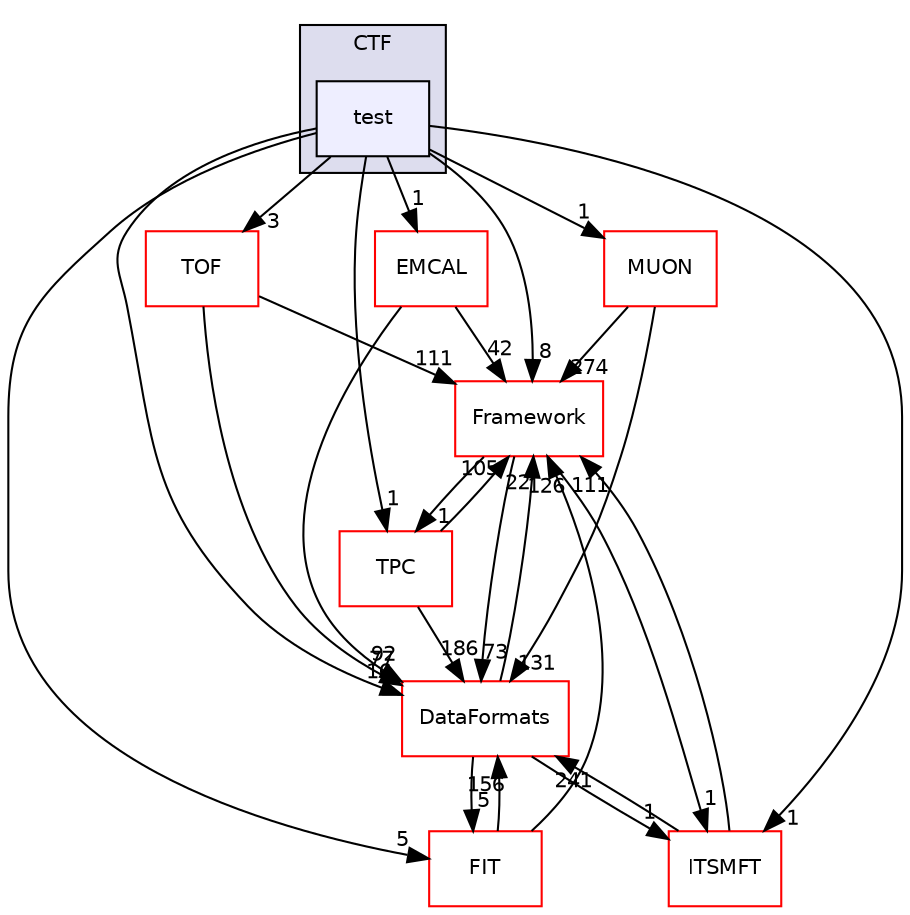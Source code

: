 digraph "/home/travis/build/AliceO2Group/AliceO2/Detectors/CTF/test" {
  bgcolor=transparent;
  compound=true
  node [ fontsize="10", fontname="Helvetica"];
  edge [ labelfontsize="10", labelfontname="Helvetica"];
  subgraph clusterdir_22c28337d94ed0b7d4c6655ee55d3b27 {
    graph [ bgcolor="#ddddee", pencolor="black", label="CTF" fontname="Helvetica", fontsize="10", URL="dir_22c28337d94ed0b7d4c6655ee55d3b27.html"]
  dir_f34bb2841ccfd4447c7217216c5f7129 [shape=box, label="test", style="filled", fillcolor="#eeeeff", pencolor="black", URL="dir_f34bb2841ccfd4447c7217216c5f7129.html"];
  }
  dir_088378b58cb1ba39db48039cbd66d10f [shape=box label="EMCAL" color="red" URL="dir_088378b58cb1ba39db48039cbd66d10f.html"];
  dir_1cc233fd3b1202b9dad36810b41b97af [shape=box label="MUON" color="red" URL="dir_1cc233fd3b1202b9dad36810b41b97af.html"];
  dir_d14e88a79bca429480864605ee348cef [shape=box label="FIT" color="red" URL="dir_d14e88a79bca429480864605ee348cef.html"];
  dir_a597e8e061b11201a1dff411feb10d0b [shape=box label="TPC" color="red" URL="dir_a597e8e061b11201a1dff411feb10d0b.html"];
  dir_1306292b77b40360479b729ac9ee7efe [shape=box label="ITSMFT" color="red" URL="dir_1306292b77b40360479b729ac9ee7efe.html"];
  dir_577c839d346a264df4e9e588ca2a45dd [shape=box label="TOF" color="red" URL="dir_577c839d346a264df4e9e588ca2a45dd.html"];
  dir_bcbb2cf9a3d3d83e5515c82071a07177 [shape=box label="Framework" color="red" URL="dir_bcbb2cf9a3d3d83e5515c82071a07177.html"];
  dir_2171f7ec022c5423887b07c69b2f5b48 [shape=box label="DataFormats" color="red" URL="dir_2171f7ec022c5423887b07c69b2f5b48.html"];
  dir_088378b58cb1ba39db48039cbd66d10f->dir_bcbb2cf9a3d3d83e5515c82071a07177 [headlabel="42", labeldistance=1.5 headhref="dir_000179_000063.html"];
  dir_088378b58cb1ba39db48039cbd66d10f->dir_2171f7ec022c5423887b07c69b2f5b48 [headlabel="92", labeldistance=1.5 headhref="dir_000179_000090.html"];
  dir_1cc233fd3b1202b9dad36810b41b97af->dir_bcbb2cf9a3d3d83e5515c82071a07177 [headlabel="274", labeldistance=1.5 headhref="dir_000132_000063.html"];
  dir_1cc233fd3b1202b9dad36810b41b97af->dir_2171f7ec022c5423887b07c69b2f5b48 [headlabel="131", labeldistance=1.5 headhref="dir_000132_000090.html"];
  dir_d14e88a79bca429480864605ee348cef->dir_bcbb2cf9a3d3d83e5515c82071a07177 [headlabel="126", labeldistance=1.5 headhref="dir_000180_000063.html"];
  dir_d14e88a79bca429480864605ee348cef->dir_2171f7ec022c5423887b07c69b2f5b48 [headlabel="156", labeldistance=1.5 headhref="dir_000180_000090.html"];
  dir_a597e8e061b11201a1dff411feb10d0b->dir_bcbb2cf9a3d3d83e5515c82071a07177 [headlabel="105", labeldistance=1.5 headhref="dir_000059_000063.html"];
  dir_a597e8e061b11201a1dff411feb10d0b->dir_2171f7ec022c5423887b07c69b2f5b48 [headlabel="186", labeldistance=1.5 headhref="dir_000059_000090.html"];
  dir_1306292b77b40360479b729ac9ee7efe->dir_bcbb2cf9a3d3d83e5515c82071a07177 [headlabel="111", labeldistance=1.5 headhref="dir_000053_000063.html"];
  dir_1306292b77b40360479b729ac9ee7efe->dir_2171f7ec022c5423887b07c69b2f5b48 [headlabel="241", labeldistance=1.5 headhref="dir_000053_000090.html"];
  dir_577c839d346a264df4e9e588ca2a45dd->dir_bcbb2cf9a3d3d83e5515c82071a07177 [headlabel="111", labeldistance=1.5 headhref="dir_000154_000063.html"];
  dir_577c839d346a264df4e9e588ca2a45dd->dir_2171f7ec022c5423887b07c69b2f5b48 [headlabel="77", labeldistance=1.5 headhref="dir_000154_000090.html"];
  dir_f34bb2841ccfd4447c7217216c5f7129->dir_088378b58cb1ba39db48039cbd66d10f [headlabel="1", labeldistance=1.5 headhref="dir_000449_000179.html"];
  dir_f34bb2841ccfd4447c7217216c5f7129->dir_1cc233fd3b1202b9dad36810b41b97af [headlabel="1", labeldistance=1.5 headhref="dir_000449_000132.html"];
  dir_f34bb2841ccfd4447c7217216c5f7129->dir_d14e88a79bca429480864605ee348cef [headlabel="5", labeldistance=1.5 headhref="dir_000449_000180.html"];
  dir_f34bb2841ccfd4447c7217216c5f7129->dir_a597e8e061b11201a1dff411feb10d0b [headlabel="1", labeldistance=1.5 headhref="dir_000449_000059.html"];
  dir_f34bb2841ccfd4447c7217216c5f7129->dir_1306292b77b40360479b729ac9ee7efe [headlabel="1", labeldistance=1.5 headhref="dir_000449_000053.html"];
  dir_f34bb2841ccfd4447c7217216c5f7129->dir_577c839d346a264df4e9e588ca2a45dd [headlabel="3", labeldistance=1.5 headhref="dir_000449_000154.html"];
  dir_f34bb2841ccfd4447c7217216c5f7129->dir_bcbb2cf9a3d3d83e5515c82071a07177 [headlabel="8", labeldistance=1.5 headhref="dir_000449_000063.html"];
  dir_f34bb2841ccfd4447c7217216c5f7129->dir_2171f7ec022c5423887b07c69b2f5b48 [headlabel="16", labeldistance=1.5 headhref="dir_000449_000090.html"];
  dir_bcbb2cf9a3d3d83e5515c82071a07177->dir_a597e8e061b11201a1dff411feb10d0b [headlabel="1", labeldistance=1.5 headhref="dir_000063_000059.html"];
  dir_bcbb2cf9a3d3d83e5515c82071a07177->dir_1306292b77b40360479b729ac9ee7efe [headlabel="1", labeldistance=1.5 headhref="dir_000063_000053.html"];
  dir_bcbb2cf9a3d3d83e5515c82071a07177->dir_2171f7ec022c5423887b07c69b2f5b48 [headlabel="73", labeldistance=1.5 headhref="dir_000063_000090.html"];
  dir_2171f7ec022c5423887b07c69b2f5b48->dir_d14e88a79bca429480864605ee348cef [headlabel="5", labeldistance=1.5 headhref="dir_000090_000180.html"];
  dir_2171f7ec022c5423887b07c69b2f5b48->dir_1306292b77b40360479b729ac9ee7efe [headlabel="1", labeldistance=1.5 headhref="dir_000090_000053.html"];
  dir_2171f7ec022c5423887b07c69b2f5b48->dir_bcbb2cf9a3d3d83e5515c82071a07177 [headlabel="22", labeldistance=1.5 headhref="dir_000090_000063.html"];
}
